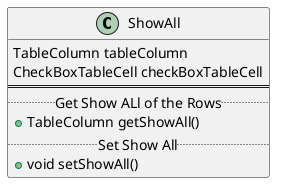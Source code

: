 @startuml
class ShowAll{
TableColumn tableColumn
CheckBoxTableCell checkBoxTableCell
==
.. Get Show ALl of the Rows ..
+ TableColumn getShowAll()
.. Set Show All ..
+ void setShowAll()
}

@enduml